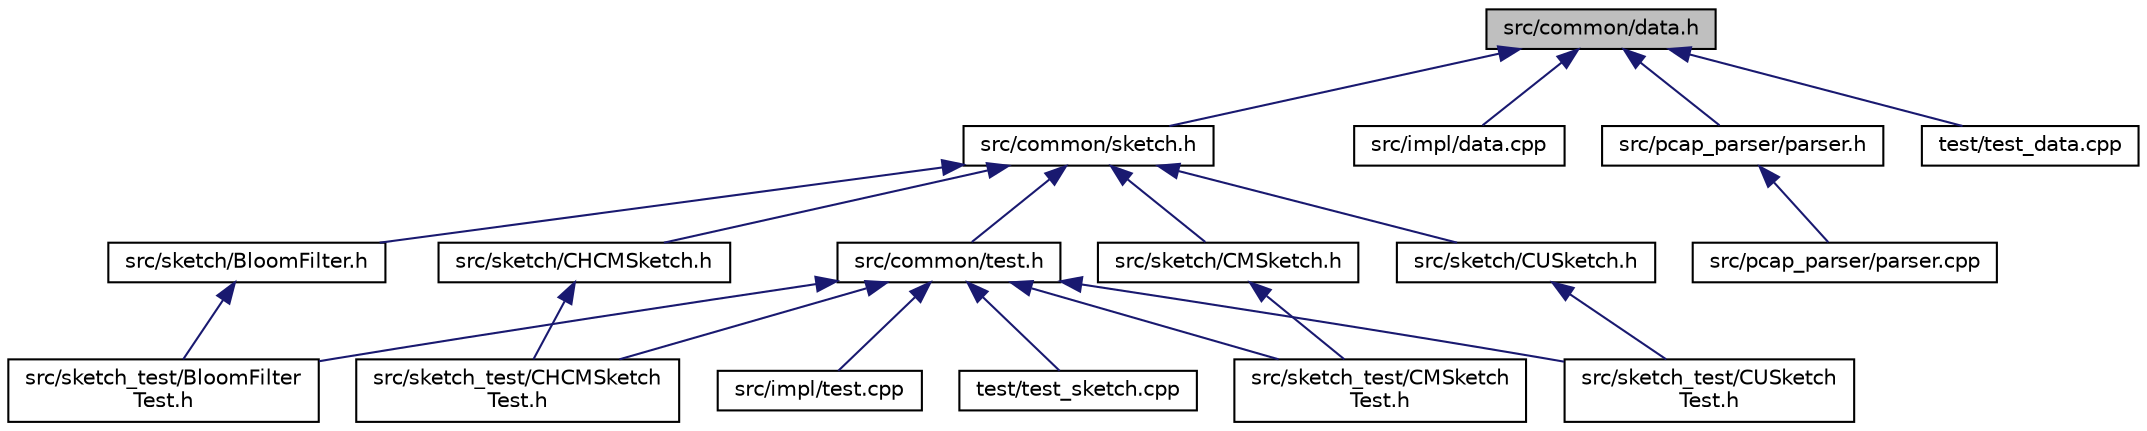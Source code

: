 digraph "src/common/data.h"
{
 // LATEX_PDF_SIZE
  edge [fontname="Helvetica",fontsize="10",labelfontname="Helvetica",labelfontsize="10"];
  node [fontname="Helvetica",fontsize="10",shape=record];
  Node1 [label="src/common/data.h",height=0.2,width=0.4,color="black", fillcolor="grey75", style="filled", fontcolor="black",tooltip="Program-level representation of streaming data."];
  Node1 -> Node2 [dir="back",color="midnightblue",fontsize="10",style="solid",fontname="Helvetica"];
  Node2 [label="src/common/sketch.h",height=0.2,width=0.4,color="black", fillcolor="white", style="filled",URL="$sketch_8h.html",tooltip="Base sketch."];
  Node2 -> Node3 [dir="back",color="midnightblue",fontsize="10",style="solid",fontname="Helvetica"];
  Node3 [label="src/common/test.h",height=0.2,width=0.4,color="black", fillcolor="white", style="filled",URL="$test_8h.html",tooltip="Testing classes and metrics."];
  Node3 -> Node4 [dir="back",color="midnightblue",fontsize="10",style="solid",fontname="Helvetica"];
  Node4 [label="src/impl/test.cpp",height=0.2,width=0.4,color="black", fillcolor="white", style="filled",URL="$test_8cpp.html",tooltip="Implementation of some test methods."];
  Node3 -> Node5 [dir="back",color="midnightblue",fontsize="10",style="solid",fontname="Helvetica"];
  Node5 [label="src/sketch_test/BloomFilter\lTest.h",height=0.2,width=0.4,color="black", fillcolor="white", style="filled",URL="$_bloom_filter_test_8h.html",tooltip="Testing Bloom Filter."];
  Node3 -> Node6 [dir="back",color="midnightblue",fontsize="10",style="solid",fontname="Helvetica"];
  Node6 [label="src/sketch_test/CHCMSketch\lTest.h",height=0.2,width=0.4,color="black", fillcolor="white", style="filled",URL="$_c_h_c_m_sketch_test_8h.html",tooltip="Test CH-optimized Count Min Sketch."];
  Node3 -> Node7 [dir="back",color="midnightblue",fontsize="10",style="solid",fontname="Helvetica"];
  Node7 [label="src/sketch_test/CMSketch\lTest.h",height=0.2,width=0.4,color="black", fillcolor="white", style="filled",URL="$_c_m_sketch_test_8h.html",tooltip="Test Count Min Sketch."];
  Node3 -> Node8 [dir="back",color="midnightblue",fontsize="10",style="solid",fontname="Helvetica"];
  Node8 [label="src/sketch_test/CUSketch\lTest.h",height=0.2,width=0.4,color="black", fillcolor="white", style="filled",URL="$_c_u_sketch_test_8h.html",tooltip=" "];
  Node3 -> Node9 [dir="back",color="midnightblue",fontsize="10",style="solid",fontname="Helvetica"];
  Node9 [label="test/test_sketch.cpp",height=0.2,width=0.4,color="black", fillcolor="white", style="filled",URL="$test__sketch_8cpp.html",tooltip="Test base sketch."];
  Node2 -> Node10 [dir="back",color="midnightblue",fontsize="10",style="solid",fontname="Helvetica"];
  Node10 [label="src/sketch/BloomFilter.h",height=0.2,width=0.4,color="black", fillcolor="white", style="filled",URL="$_bloom_filter_8h.html",tooltip="Bloom Filter."];
  Node10 -> Node5 [dir="back",color="midnightblue",fontsize="10",style="solid",fontname="Helvetica"];
  Node2 -> Node11 [dir="back",color="midnightblue",fontsize="10",style="solid",fontname="Helvetica"];
  Node11 [label="src/sketch/CHCMSketch.h",height=0.2,width=0.4,color="black", fillcolor="white", style="filled",URL="$_c_h_c_m_sketch_8h.html",tooltip="Implementation of Count Min Sketch with Counter Hierarchy."];
  Node11 -> Node6 [dir="back",color="midnightblue",fontsize="10",style="solid",fontname="Helvetica"];
  Node2 -> Node12 [dir="back",color="midnightblue",fontsize="10",style="solid",fontname="Helvetica"];
  Node12 [label="src/sketch/CMSketch.h",height=0.2,width=0.4,color="black", fillcolor="white", style="filled",URL="$_c_m_sketch_8h.html",tooltip="Implementation of Count Min Sketch."];
  Node12 -> Node7 [dir="back",color="midnightblue",fontsize="10",style="solid",fontname="Helvetica"];
  Node2 -> Node13 [dir="back",color="midnightblue",fontsize="10",style="solid",fontname="Helvetica"];
  Node13 [label="src/sketch/CUSketch.h",height=0.2,width=0.4,color="black", fillcolor="white", style="filled",URL="$_c_u_sketch_8h.html",tooltip=" "];
  Node13 -> Node8 [dir="back",color="midnightblue",fontsize="10",style="solid",fontname="Helvetica"];
  Node1 -> Node14 [dir="back",color="midnightblue",fontsize="10",style="solid",fontname="Helvetica"];
  Node14 [label="src/impl/data.cpp",height=0.2,width=0.4,color="black", fillcolor="white", style="filled",URL="$data_8cpp.html",tooltip="Implementation of some class methods in data.h."];
  Node1 -> Node15 [dir="back",color="midnightblue",fontsize="10",style="solid",fontname="Helvetica"];
  Node15 [label="src/pcap_parser/parser.h",height=0.2,width=0.4,color="black", fillcolor="white", style="filled",URL="$parser_8h.html",tooltip="Class for pcap parser."];
  Node15 -> Node16 [dir="back",color="midnightblue",fontsize="10",style="solid",fontname="Helvetica"];
  Node16 [label="src/pcap_parser/parser.cpp",height=0.2,width=0.4,color="black", fillcolor="white", style="filled",URL="$parser_8cpp.html",tooltip="Pcap Parser."];
  Node1 -> Node17 [dir="back",color="midnightblue",fontsize="10",style="solid",fontname="Helvetica"];
  Node17 [label="test/test_data.cpp",height=0.2,width=0.4,color="black", fillcolor="white", style="filled",URL="$test__data_8cpp.html",tooltip="Test data-processing tools."];
}

